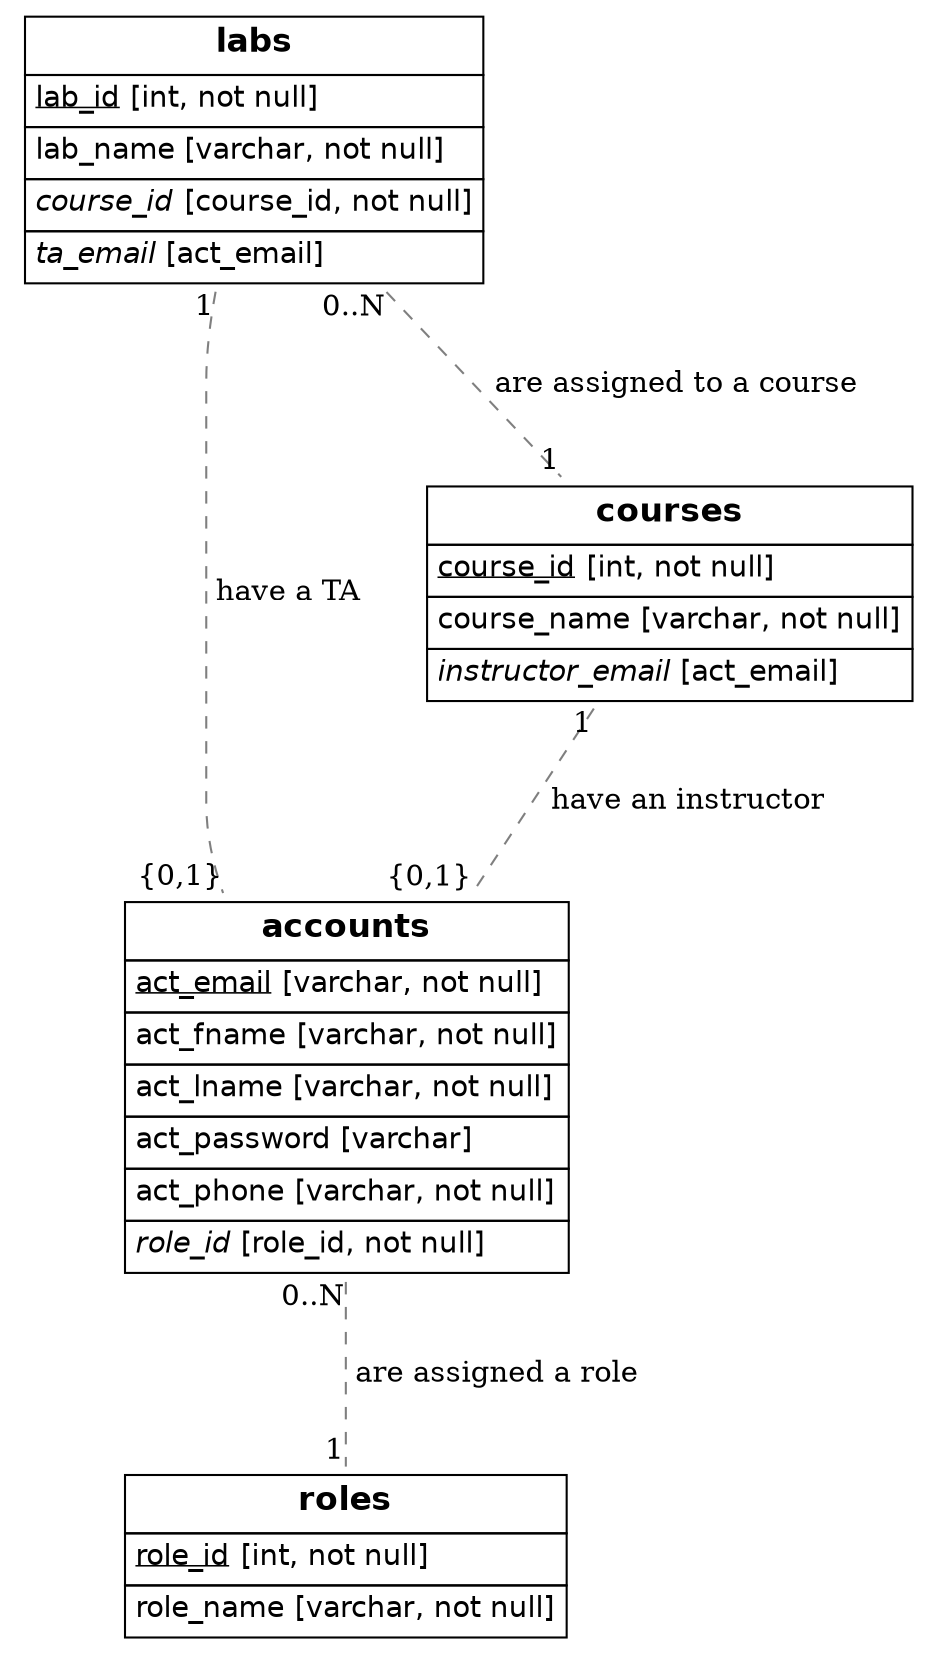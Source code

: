 graph {
	graph [dpi=150];
	node [label="\N",
		shape=plaintext
	];
	edge [color=gray50,
		minlen=2,
		style=dashed
	];
	accounts	 [label=<<FONT FACE="Helvetica"><TABLE BORDER="0" CELLBORDER="1" CELLPADDING="4" CELLSPACING="0"><TR><TD><B><FONT POINT-SIZE="16">accounts</FONT></B></TD></TR><TR><TD ALIGN="LEFT"><U><FONT>act_email</FONT></U><FONT> [varchar, not null]</FONT></TD></TR><TR><TD ALIGN="LEFT"><FONT>act_fname</FONT><FONT> [varchar, not null]</FONT></TD></TR><TR><TD ALIGN="LEFT"><FONT>act_lname</FONT><FONT> [varchar, not null]</FONT></TD></TR><TR><TD ALIGN="LEFT"><FONT>act_password</FONT><FONT> [varchar]</FONT></TD></TR><TR><TD ALIGN="LEFT"><FONT>act_phone</FONT><FONT> [varchar, not null]</FONT></TD></TR><TR><TD ALIGN="LEFT"><I><FONT>role_id</FONT></I><FONT> [role_id, not null]</FONT></TD></TR></TABLE></FONT>>];
	roles	 [label=<<FONT FACE="Helvetica"><TABLE BORDER="0" CELLBORDER="1" CELLPADDING="4" CELLSPACING="0"><TR><TD><B><FONT POINT-SIZE="16">roles</FONT></B></TD></TR><TR><TD ALIGN="LEFT"><U><FONT>role_id</FONT></U><FONT> [int, not null]</FONT></TD></TR><TR><TD ALIGN="LEFT"><FONT>role_name</FONT><FONT> [varchar, not null]</FONT></TD></TR></TABLE></FONT>>];
	accounts -- roles	 [headlabel=<<FONT>1</FONT>>,
		label=<<FONT> are assigned a role </FONT>>,
		taillabel=<<FONT>0..N</FONT>>];
	courses	 [label=<<FONT FACE="Helvetica"><TABLE BORDER="0" CELLBORDER="1" CELLPADDING="4" CELLSPACING="0"><TR><TD><B><FONT POINT-SIZE="16">courses</FONT></B></TD></TR><TR><TD ALIGN="LEFT"><U><FONT>course_id</FONT></U><FONT> [int, not null]</FONT></TD></TR><TR><TD ALIGN="LEFT"><FONT>course_name</FONT><FONT> [varchar, not null]</FONT></TD></TR><TR><TD ALIGN="LEFT"><I><FONT>instructor_email</FONT></I><FONT> [act_email]</FONT></TD></TR></TABLE></FONT>>];
	courses -- accounts	 [headlabel=<<FONT>{0,1}</FONT>>,
		label=<<FONT> have an instructor </FONT>>,
		taillabel=<<FONT>1</FONT>>];
	labs	 [label=<<FONT FACE="Helvetica"><TABLE BORDER="0" CELLBORDER="1" CELLPADDING="4" CELLSPACING="0"><TR><TD><B><FONT POINT-SIZE="16">labs</FONT></B></TD></TR><TR><TD ALIGN="LEFT"><U><FONT>lab_id</FONT></U><FONT> [int, not null]</FONT></TD></TR><TR><TD ALIGN="LEFT"><FONT>lab_name</FONT><FONT> [varchar, not null]</FONT></TD></TR><TR><TD ALIGN="LEFT"><I><FONT>course_id</FONT></I><FONT> [course_id, not null]</FONT></TD></TR><TR><TD ALIGN="LEFT"><I><FONT>ta_email</FONT></I><FONT> [act_email]</FONT></TD></TR></TABLE></FONT>>];
	labs -- accounts	 [headlabel=<<FONT>{0,1}</FONT>>,
		label=<<FONT> have a TA </FONT>>,
		taillabel=<<FONT>1</FONT>>];
	labs -- courses	 [headlabel=<<FONT>1</FONT>>,
		label=<<FONT> are assigned to a course </FONT>>,
		taillabel=<<FONT>0..N</FONT>>];
}
